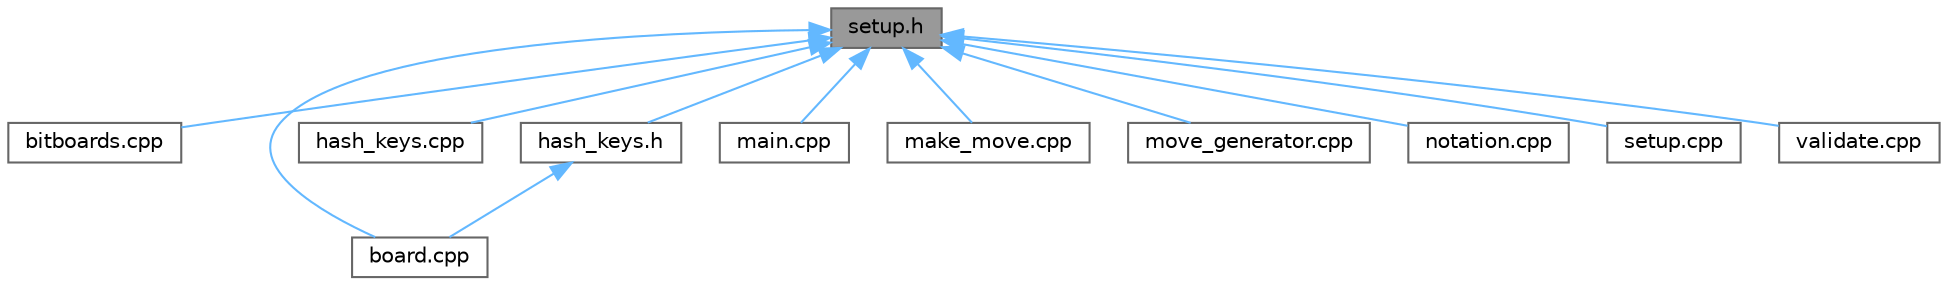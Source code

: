 digraph "setup.h"
{
 // INTERACTIVE_SVG=YES
 // LATEX_PDF_SIZE
  bgcolor="transparent";
  edge [fontname=Helvetica,fontsize=10,labelfontname=Helvetica,labelfontsize=10];
  node [fontname=Helvetica,fontsize=10,shape=box,height=0.2,width=0.4];
  Node1 [id="Node000001",label="setup.h",height=0.2,width=0.4,color="gray40", fillcolor="grey60", style="filled", fontcolor="black",tooltip=" "];
  Node1 -> Node2 [id="edge12_Node000001_Node000002",dir="back",color="steelblue1",style="solid",tooltip=" "];
  Node2 [id="Node000002",label="bitboards.cpp",height=0.2,width=0.4,color="grey40", fillcolor="white", style="filled",URL="$bitboards_8cpp.html",tooltip=" "];
  Node1 -> Node3 [id="edge13_Node000001_Node000003",dir="back",color="steelblue1",style="solid",tooltip=" "];
  Node3 [id="Node000003",label="board.cpp",height=0.2,width=0.4,color="grey40", fillcolor="white", style="filled",URL="$board_8cpp.html",tooltip=" "];
  Node1 -> Node4 [id="edge14_Node000001_Node000004",dir="back",color="steelblue1",style="solid",tooltip=" "];
  Node4 [id="Node000004",label="hash_keys.cpp",height=0.2,width=0.4,color="grey40", fillcolor="white", style="filled",URL="$hash__keys_8cpp.html",tooltip=" "];
  Node1 -> Node5 [id="edge15_Node000001_Node000005",dir="back",color="steelblue1",style="solid",tooltip=" "];
  Node5 [id="Node000005",label="hash_keys.h",height=0.2,width=0.4,color="grey40", fillcolor="white", style="filled",URL="$hash__keys_8h.html",tooltip=" "];
  Node5 -> Node3 [id="edge16_Node000005_Node000003",dir="back",color="steelblue1",style="solid",tooltip=" "];
  Node1 -> Node6 [id="edge17_Node000001_Node000006",dir="back",color="steelblue1",style="solid",tooltip=" "];
  Node6 [id="Node000006",label="main.cpp",height=0.2,width=0.4,color="grey40", fillcolor="white", style="filled",URL="$main_8cpp.html",tooltip=" "];
  Node1 -> Node7 [id="edge18_Node000001_Node000007",dir="back",color="steelblue1",style="solid",tooltip=" "];
  Node7 [id="Node000007",label="make_move.cpp",height=0.2,width=0.4,color="grey40", fillcolor="white", style="filled",URL="$make__move_8cpp.html",tooltip=" "];
  Node1 -> Node8 [id="edge19_Node000001_Node000008",dir="back",color="steelblue1",style="solid",tooltip=" "];
  Node8 [id="Node000008",label="move_generator.cpp",height=0.2,width=0.4,color="grey40", fillcolor="white", style="filled",URL="$move__generator_8cpp.html",tooltip=" "];
  Node1 -> Node9 [id="edge20_Node000001_Node000009",dir="back",color="steelblue1",style="solid",tooltip=" "];
  Node9 [id="Node000009",label="notation.cpp",height=0.2,width=0.4,color="grey40", fillcolor="white", style="filled",URL="$notation_8cpp.html",tooltip=" "];
  Node1 -> Node10 [id="edge21_Node000001_Node000010",dir="back",color="steelblue1",style="solid",tooltip=" "];
  Node10 [id="Node000010",label="setup.cpp",height=0.2,width=0.4,color="grey40", fillcolor="white", style="filled",URL="$setup_8cpp.html",tooltip=" "];
  Node1 -> Node11 [id="edge22_Node000001_Node000011",dir="back",color="steelblue1",style="solid",tooltip=" "];
  Node11 [id="Node000011",label="validate.cpp",height=0.2,width=0.4,color="grey40", fillcolor="white", style="filled",URL="$validate_8cpp.html",tooltip=" "];
}
